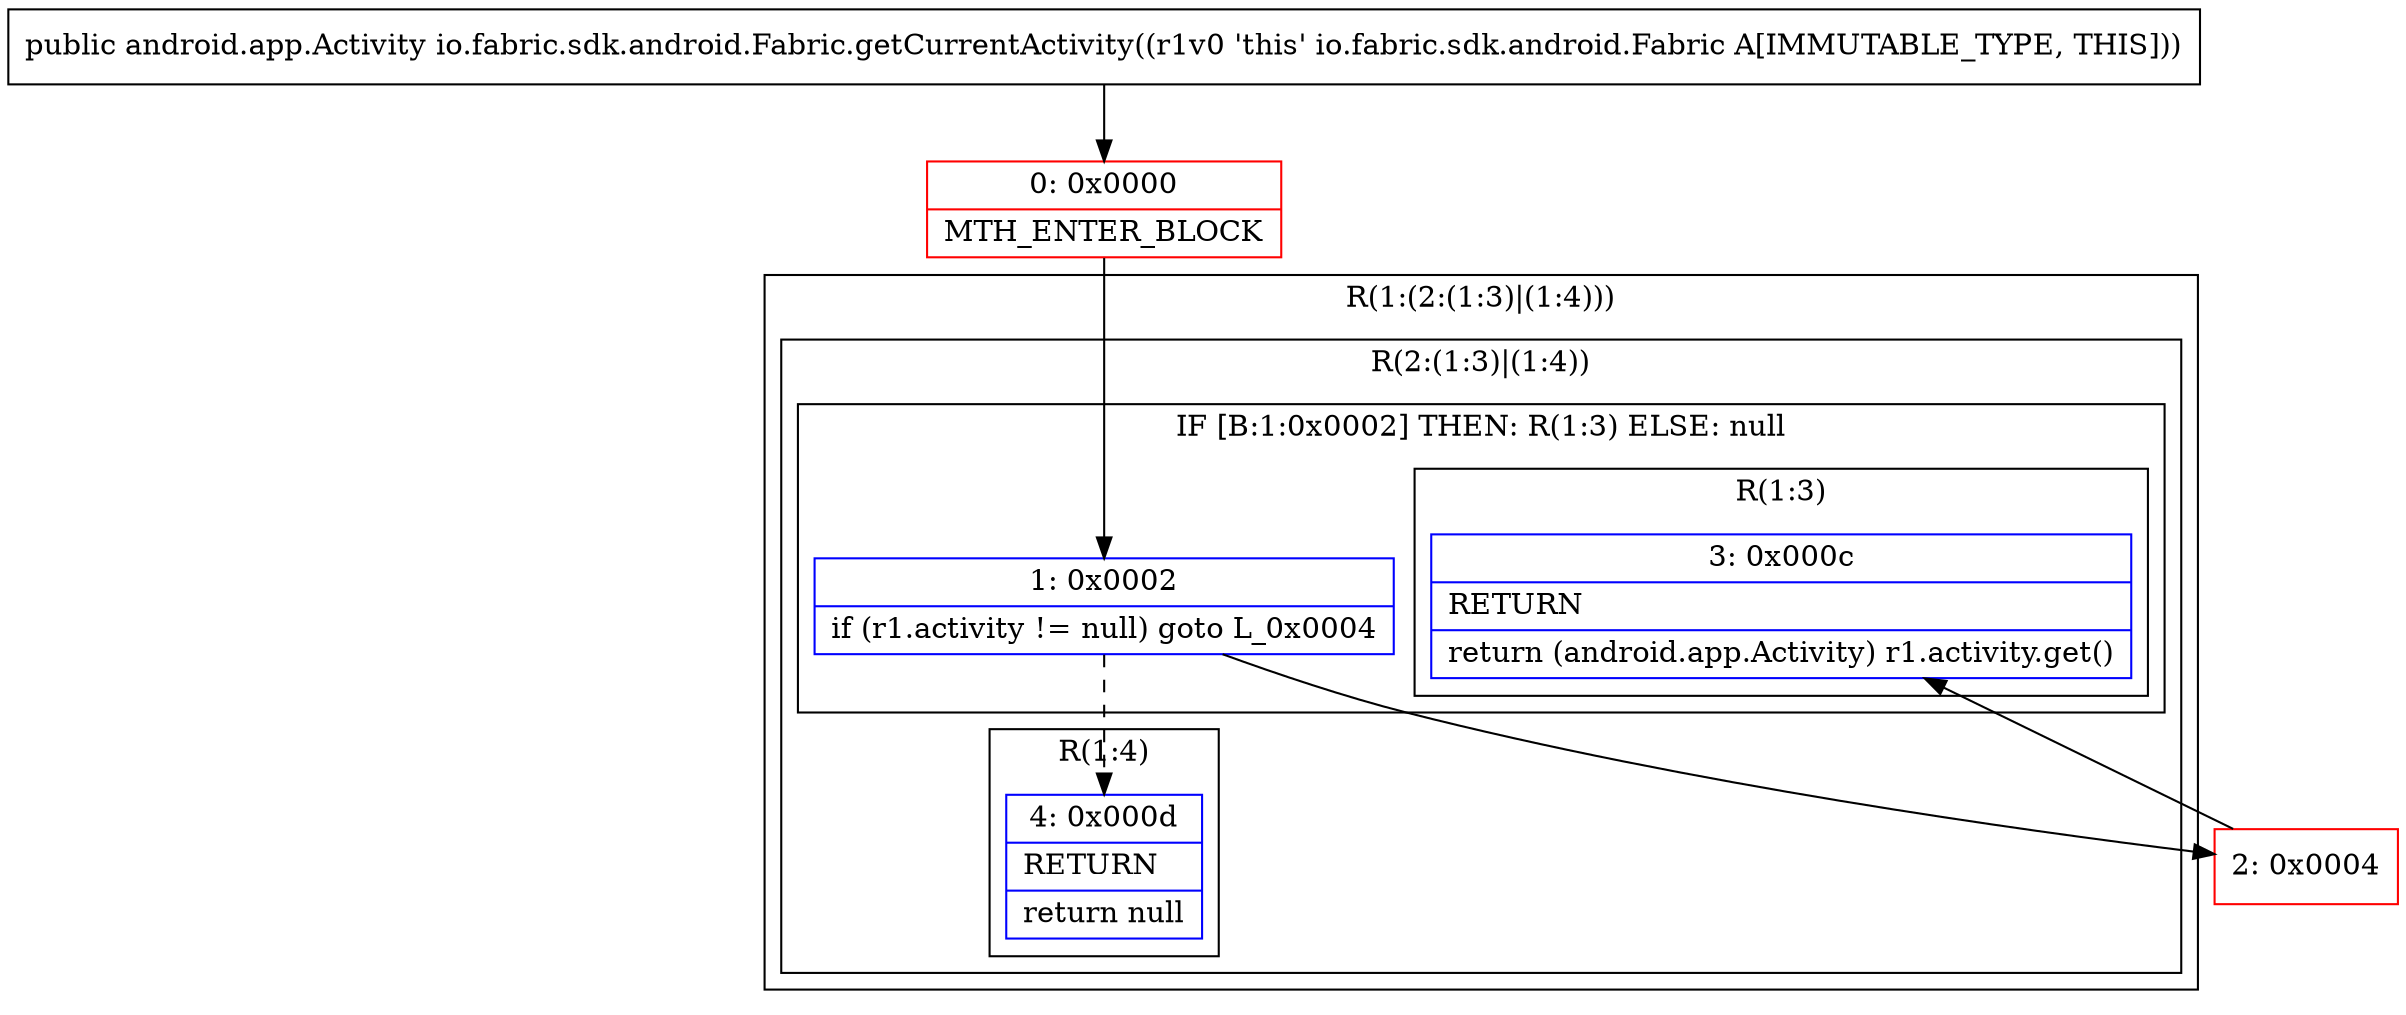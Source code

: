 digraph "CFG forio.fabric.sdk.android.Fabric.getCurrentActivity()Landroid\/app\/Activity;" {
subgraph cluster_Region_1115485302 {
label = "R(1:(2:(1:3)|(1:4)))";
node [shape=record,color=blue];
subgraph cluster_Region_2077261930 {
label = "R(2:(1:3)|(1:4))";
node [shape=record,color=blue];
subgraph cluster_IfRegion_1874109344 {
label = "IF [B:1:0x0002] THEN: R(1:3) ELSE: null";
node [shape=record,color=blue];
Node_1 [shape=record,label="{1\:\ 0x0002|if (r1.activity != null) goto L_0x0004\l}"];
subgraph cluster_Region_607747235 {
label = "R(1:3)";
node [shape=record,color=blue];
Node_3 [shape=record,label="{3\:\ 0x000c|RETURN\l|return (android.app.Activity) r1.activity.get()\l}"];
}
}
subgraph cluster_Region_29618966 {
label = "R(1:4)";
node [shape=record,color=blue];
Node_4 [shape=record,label="{4\:\ 0x000d|RETURN\l|return null\l}"];
}
}
}
Node_0 [shape=record,color=red,label="{0\:\ 0x0000|MTH_ENTER_BLOCK\l}"];
Node_2 [shape=record,color=red,label="{2\:\ 0x0004}"];
MethodNode[shape=record,label="{public android.app.Activity io.fabric.sdk.android.Fabric.getCurrentActivity((r1v0 'this' io.fabric.sdk.android.Fabric A[IMMUTABLE_TYPE, THIS])) }"];
MethodNode -> Node_0;
Node_1 -> Node_2;
Node_1 -> Node_4[style=dashed];
Node_0 -> Node_1;
Node_2 -> Node_3;
}

